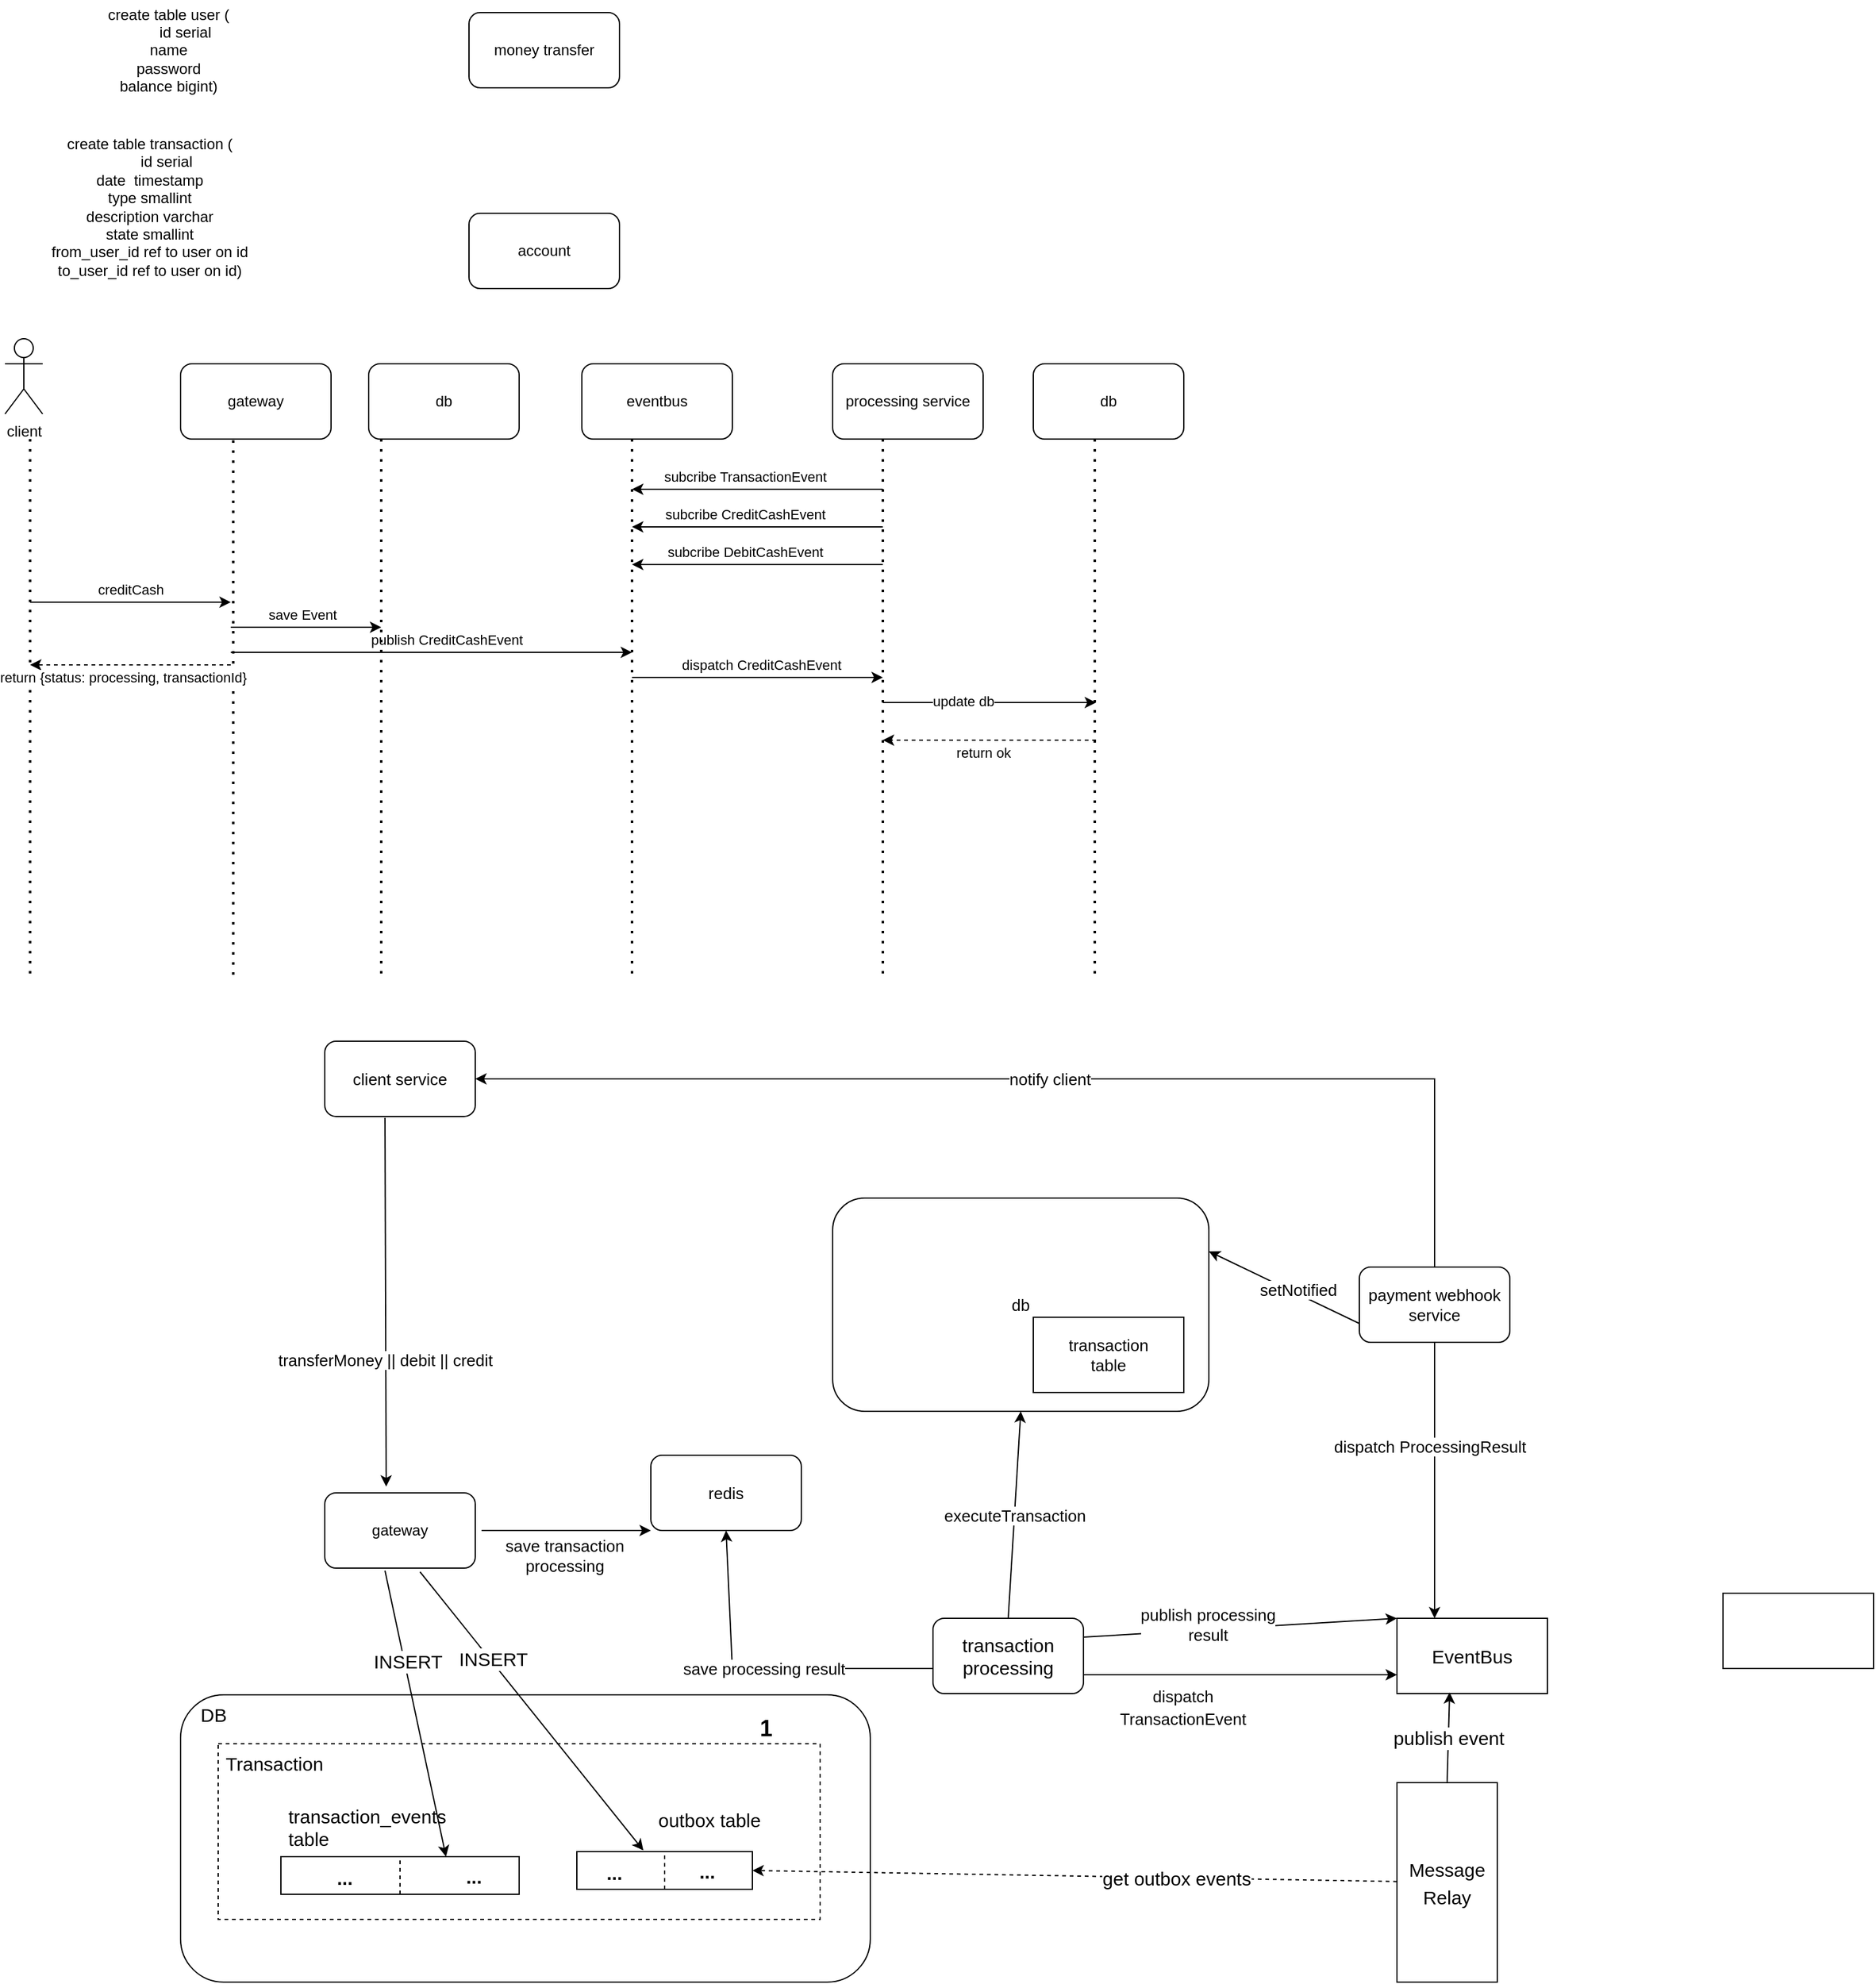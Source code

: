 <mxfile version="16.5.1" type="device"><diagram id="Ny0j_7OIse_7Pyj-j5qT" name="Page-1"><mxGraphModel dx="2523" dy="1018" grid="1" gridSize="10" guides="1" tooltips="1" connect="1" arrows="1" fold="1" page="1" pageScale="1" pageWidth="850" pageHeight="1100" math="0" shadow="0"><root><mxCell id="0"/><mxCell id="1" parent="0"/><mxCell id="0eGf3M9zm3jnsGIFB3CZ-1" value="money transfer" style="rounded=1;whiteSpace=wrap;html=1;" parent="1" vertex="1"><mxGeometry x="310" y="70" width="120" height="60" as="geometry"/></mxCell><mxCell id="q9Z8GddL3cWV4N32OUv5-2" value="account" style="rounded=1;whiteSpace=wrap;html=1;" parent="1" vertex="1"><mxGeometry x="310" y="230" width="120" height="60" as="geometry"/></mxCell><mxCell id="q9Z8GddL3cWV4N32OUv5-4" value="create table user (&lt;br&gt;&lt;span style=&quot;white-space: pre&quot;&gt;&#9;&lt;/span&gt;id serial &lt;br&gt;name&lt;br&gt;password&lt;br&gt;balance bigint)" style="text;html=1;align=center;verticalAlign=middle;resizable=0;points=[];autosize=1;strokeColor=none;fillColor=none;" parent="1" vertex="1"><mxGeometry x="15" y="60" width="110" height="80" as="geometry"/></mxCell><mxCell id="q9Z8GddL3cWV4N32OUv5-5" value="create table transaction (&lt;br&gt;&lt;span style=&quot;white-space: pre&quot;&gt;&#9;&lt;/span&gt;id serial &lt;br&gt;date&amp;nbsp; timestamp&lt;br&gt;type smallint&lt;br&gt;description varchar&lt;br&gt;state smallint&lt;br&gt;from_user_id ref to user on id&lt;br&gt;to_user_id ref to user on id)" style="text;html=1;align=center;verticalAlign=middle;resizable=0;points=[];autosize=1;strokeColor=none;fillColor=none;" parent="1" vertex="1"><mxGeometry x="-30" y="165" width="170" height="120" as="geometry"/></mxCell><mxCell id="LbMzOEHGYaAeYUExD_0x-1" value="gateway" style="rounded=1;whiteSpace=wrap;html=1;" vertex="1" parent="1"><mxGeometry x="80" y="350" width="120" height="60" as="geometry"/></mxCell><mxCell id="LbMzOEHGYaAeYUExD_0x-2" value="eventbus" style="rounded=1;whiteSpace=wrap;html=1;" vertex="1" parent="1"><mxGeometry x="400" y="350" width="120" height="60" as="geometry"/></mxCell><mxCell id="LbMzOEHGYaAeYUExD_0x-3" value="processing service" style="rounded=1;whiteSpace=wrap;html=1;" vertex="1" parent="1"><mxGeometry x="600" y="350" width="120" height="60" as="geometry"/></mxCell><mxCell id="LbMzOEHGYaAeYUExD_0x-4" value="" style="endArrow=none;dashed=1;html=1;dashPattern=1 3;strokeWidth=2;rounded=0;exitX=0.35;exitY=1.017;exitDx=0;exitDy=0;exitPerimeter=0;" edge="1" parent="1" source="LbMzOEHGYaAeYUExD_0x-1"><mxGeometry width="50" height="50" relative="1" as="geometry"><mxPoint x="190" y="360" as="sourcePoint"/><mxPoint x="122" y="842" as="targetPoint"/></mxGeometry></mxCell><mxCell id="LbMzOEHGYaAeYUExD_0x-5" value="" style="endArrow=none;dashed=1;html=1;dashPattern=1 3;strokeWidth=2;rounded=0;exitX=0.35;exitY=1.017;exitDx=0;exitDy=0;exitPerimeter=0;" edge="1" parent="1"><mxGeometry width="50" height="50" relative="1" as="geometry"><mxPoint x="440" y="410" as="sourcePoint"/><mxPoint x="440" y="840.98" as="targetPoint"/></mxGeometry></mxCell><mxCell id="LbMzOEHGYaAeYUExD_0x-6" value="" style="endArrow=none;dashed=1;html=1;dashPattern=1 3;strokeWidth=2;rounded=0;exitX=0.35;exitY=1.017;exitDx=0;exitDy=0;exitPerimeter=0;" edge="1" parent="1"><mxGeometry width="50" height="50" relative="1" as="geometry"><mxPoint x="640" y="410" as="sourcePoint"/><mxPoint x="640" y="840.98" as="targetPoint"/></mxGeometry></mxCell><mxCell id="LbMzOEHGYaAeYUExD_0x-7" value="" style="endArrow=classic;html=1;rounded=0;" edge="1" parent="1"><mxGeometry width="50" height="50" relative="1" as="geometry"><mxPoint x="640" y="450" as="sourcePoint"/><mxPoint x="440" y="450" as="targetPoint"/></mxGeometry></mxCell><mxCell id="LbMzOEHGYaAeYUExD_0x-8" value="subcribe TransactionEvent" style="edgeLabel;html=1;align=center;verticalAlign=middle;resizable=0;points=[];" vertex="1" connectable="0" parent="LbMzOEHGYaAeYUExD_0x-7"><mxGeometry x="0.56" y="-3" relative="1" as="geometry"><mxPoint x="46" y="-7" as="offset"/></mxGeometry></mxCell><mxCell id="LbMzOEHGYaAeYUExD_0x-9" value="db" style="rounded=1;whiteSpace=wrap;html=1;" vertex="1" parent="1"><mxGeometry x="760" y="350" width="120" height="60" as="geometry"/></mxCell><mxCell id="LbMzOEHGYaAeYUExD_0x-12" value="client" style="shape=umlActor;verticalLabelPosition=bottom;verticalAlign=top;html=1;outlineConnect=0;" vertex="1" parent="1"><mxGeometry x="-60" y="330" width="30" height="60" as="geometry"/></mxCell><mxCell id="LbMzOEHGYaAeYUExD_0x-14" value="" style="endArrow=none;dashed=1;html=1;dashPattern=1 3;strokeWidth=2;rounded=0;exitX=0.35;exitY=1.017;exitDx=0;exitDy=0;exitPerimeter=0;" edge="1" parent="1"><mxGeometry width="50" height="50" relative="1" as="geometry"><mxPoint x="-40" y="410" as="sourcePoint"/><mxPoint x="-40" y="840.98" as="targetPoint"/></mxGeometry></mxCell><mxCell id="LbMzOEHGYaAeYUExD_0x-16" value="" style="endArrow=classic;html=1;rounded=0;" edge="1" parent="1"><mxGeometry width="50" height="50" relative="1" as="geometry"><mxPoint x="-40" y="540" as="sourcePoint"/><mxPoint x="120" y="540" as="targetPoint"/></mxGeometry></mxCell><mxCell id="LbMzOEHGYaAeYUExD_0x-17" value="creditCash" style="edgeLabel;html=1;align=center;verticalAlign=middle;resizable=0;points=[];" vertex="1" connectable="0" parent="LbMzOEHGYaAeYUExD_0x-16"><mxGeometry x="0.15" y="-2" relative="1" as="geometry"><mxPoint x="-12" y="-12" as="offset"/></mxGeometry></mxCell><mxCell id="LbMzOEHGYaAeYUExD_0x-18" value="" style="endArrow=classic;html=1;rounded=0;" edge="1" parent="1"><mxGeometry width="50" height="50" relative="1" as="geometry"><mxPoint x="640" y="480" as="sourcePoint"/><mxPoint x="440" y="480" as="targetPoint"/></mxGeometry></mxCell><mxCell id="LbMzOEHGYaAeYUExD_0x-19" value="subcribe CreditCashEvent" style="edgeLabel;html=1;align=center;verticalAlign=middle;resizable=0;points=[];" vertex="1" connectable="0" parent="LbMzOEHGYaAeYUExD_0x-18"><mxGeometry x="0.56" y="-3" relative="1" as="geometry"><mxPoint x="46" y="-7" as="offset"/></mxGeometry></mxCell><mxCell id="LbMzOEHGYaAeYUExD_0x-21" value="" style="endArrow=classic;html=1;rounded=0;" edge="1" parent="1"><mxGeometry width="50" height="50" relative="1" as="geometry"><mxPoint x="640" y="510" as="sourcePoint"/><mxPoint x="440" y="510" as="targetPoint"/></mxGeometry></mxCell><mxCell id="LbMzOEHGYaAeYUExD_0x-22" value="subcribe DebitCashEvent" style="edgeLabel;html=1;align=center;verticalAlign=middle;resizable=0;points=[];" vertex="1" connectable="0" parent="LbMzOEHGYaAeYUExD_0x-21"><mxGeometry x="0.56" y="-3" relative="1" as="geometry"><mxPoint x="46" y="-7" as="offset"/></mxGeometry></mxCell><mxCell id="LbMzOEHGYaAeYUExD_0x-23" value="" style="endArrow=classic;html=1;rounded=0;" edge="1" parent="1"><mxGeometry width="50" height="50" relative="1" as="geometry"><mxPoint x="120" y="580" as="sourcePoint"/><mxPoint x="440" y="580" as="targetPoint"/></mxGeometry></mxCell><mxCell id="LbMzOEHGYaAeYUExD_0x-24" value="publish CreditCashEvent" style="edgeLabel;html=1;align=center;verticalAlign=middle;resizable=0;points=[];" vertex="1" connectable="0" parent="LbMzOEHGYaAeYUExD_0x-23"><mxGeometry x="0.15" y="-2" relative="1" as="geometry"><mxPoint x="-12" y="-12" as="offset"/></mxGeometry></mxCell><mxCell id="LbMzOEHGYaAeYUExD_0x-25" value="" style="endArrow=classic;html=1;rounded=0;" edge="1" parent="1"><mxGeometry width="50" height="50" relative="1" as="geometry"><mxPoint x="440" y="600" as="sourcePoint"/><mxPoint x="640" y="600" as="targetPoint"/></mxGeometry></mxCell><mxCell id="LbMzOEHGYaAeYUExD_0x-26" value="dispatch CreditCashEvent" style="edgeLabel;html=1;align=center;verticalAlign=middle;resizable=0;points=[];" vertex="1" connectable="0" parent="LbMzOEHGYaAeYUExD_0x-25"><mxGeometry x="0.15" y="-2" relative="1" as="geometry"><mxPoint x="-12" y="-12" as="offset"/></mxGeometry></mxCell><mxCell id="LbMzOEHGYaAeYUExD_0x-27" value="" style="endArrow=classic;html=1;rounded=0;" edge="1" parent="1"><mxGeometry width="50" height="50" relative="1" as="geometry"><mxPoint x="640" y="620" as="sourcePoint"/><mxPoint x="810" y="620" as="targetPoint"/></mxGeometry></mxCell><mxCell id="LbMzOEHGYaAeYUExD_0x-28" value="update db" style="edgeLabel;html=1;align=center;verticalAlign=middle;resizable=0;points=[];" vertex="1" connectable="0" parent="LbMzOEHGYaAeYUExD_0x-27"><mxGeometry x="-0.247" y="1" relative="1" as="geometry"><mxPoint as="offset"/></mxGeometry></mxCell><mxCell id="LbMzOEHGYaAeYUExD_0x-29" value="" style="endArrow=classic;html=1;rounded=0;dashed=1;" edge="1" parent="1"><mxGeometry width="50" height="50" relative="1" as="geometry"><mxPoint x="810" y="650" as="sourcePoint"/><mxPoint x="640" y="650" as="targetPoint"/></mxGeometry></mxCell><mxCell id="LbMzOEHGYaAeYUExD_0x-30" value="return ok" style="edgeLabel;html=1;align=center;verticalAlign=middle;resizable=0;points=[];" vertex="1" connectable="0" parent="LbMzOEHGYaAeYUExD_0x-29"><mxGeometry x="-0.247" y="1" relative="1" as="geometry"><mxPoint x="-26" y="9" as="offset"/></mxGeometry></mxCell><mxCell id="LbMzOEHGYaAeYUExD_0x-31" value="" style="endArrow=classic;html=1;rounded=0;dashed=1;" edge="1" parent="1"><mxGeometry width="50" height="50" relative="1" as="geometry"><mxPoint x="120" y="590" as="sourcePoint"/><mxPoint x="-40" y="590" as="targetPoint"/></mxGeometry></mxCell><mxCell id="LbMzOEHGYaAeYUExD_0x-32" value="return {status: processing, transactionId}" style="edgeLabel;html=1;align=center;verticalAlign=middle;resizable=0;points=[];" vertex="1" connectable="0" parent="LbMzOEHGYaAeYUExD_0x-31"><mxGeometry x="-0.247" y="1" relative="1" as="geometry"><mxPoint x="-26" y="9" as="offset"/></mxGeometry></mxCell><mxCell id="LbMzOEHGYaAeYUExD_0x-33" value="" style="endArrow=none;dashed=1;html=1;dashPattern=1 3;strokeWidth=2;rounded=0;exitX=0.35;exitY=1.017;exitDx=0;exitDy=0;exitPerimeter=0;" edge="1" parent="1"><mxGeometry width="50" height="50" relative="1" as="geometry"><mxPoint x="809" y="410" as="sourcePoint"/><mxPoint x="809" y="840.98" as="targetPoint"/></mxGeometry></mxCell><mxCell id="LbMzOEHGYaAeYUExD_0x-35" value="" style="endArrow=none;dashed=1;html=1;dashPattern=1 3;strokeWidth=2;rounded=0;exitX=0.35;exitY=1.017;exitDx=0;exitDy=0;exitPerimeter=0;" edge="1" parent="1"><mxGeometry width="50" height="50" relative="1" as="geometry"><mxPoint x="240" y="410" as="sourcePoint"/><mxPoint x="240" y="840.98" as="targetPoint"/></mxGeometry></mxCell><mxCell id="LbMzOEHGYaAeYUExD_0x-36" value="db" style="rounded=1;whiteSpace=wrap;html=1;" vertex="1" parent="1"><mxGeometry x="230" y="350" width="120" height="60" as="geometry"/></mxCell><mxCell id="LbMzOEHGYaAeYUExD_0x-38" value="" style="endArrow=classic;html=1;rounded=0;" edge="1" parent="1"><mxGeometry width="50" height="50" relative="1" as="geometry"><mxPoint x="120" y="560" as="sourcePoint"/><mxPoint x="240" y="560" as="targetPoint"/></mxGeometry></mxCell><mxCell id="LbMzOEHGYaAeYUExD_0x-39" value="save Event" style="edgeLabel;html=1;align=center;verticalAlign=middle;resizable=0;points=[];" vertex="1" connectable="0" parent="LbMzOEHGYaAeYUExD_0x-38"><mxGeometry x="0.15" y="-2" relative="1" as="geometry"><mxPoint x="-12" y="-12" as="offset"/></mxGeometry></mxCell><mxCell id="LbMzOEHGYaAeYUExD_0x-40" value="gateway" style="rounded=1;whiteSpace=wrap;html=1;" vertex="1" parent="1"><mxGeometry x="195" y="1250" width="120" height="60" as="geometry"/></mxCell><mxCell id="LbMzOEHGYaAeYUExD_0x-41" value="" style="endArrow=classic;html=1;rounded=0;entryX=0.408;entryY=-0.083;entryDx=0;entryDy=0;entryPerimeter=0;exitX=0.4;exitY=1.017;exitDx=0;exitDy=0;exitPerimeter=0;" edge="1" parent="1" source="LbMzOEHGYaAeYUExD_0x-96" target="LbMzOEHGYaAeYUExD_0x-40"><mxGeometry width="50" height="50" relative="1" as="geometry"><mxPoint x="320" y="1140" as="sourcePoint"/><mxPoint x="560" y="860" as="targetPoint"/></mxGeometry></mxCell><mxCell id="LbMzOEHGYaAeYUExD_0x-75" value="transferMoney || debit || credit" style="edgeLabel;html=1;align=center;verticalAlign=middle;resizable=0;points=[];fontSize=13;" vertex="1" connectable="0" parent="LbMzOEHGYaAeYUExD_0x-41"><mxGeometry x="0.314" y="-1" relative="1" as="geometry"><mxPoint as="offset"/></mxGeometry></mxCell><mxCell id="LbMzOEHGYaAeYUExD_0x-43" value="" style="rounded=1;whiteSpace=wrap;html=1;align=left;spacingBottom=155;" vertex="1" parent="1"><mxGeometry x="80" y="1411" width="550" height="229" as="geometry"/></mxCell><mxCell id="LbMzOEHGYaAeYUExD_0x-45" value="" style="rounded=0;whiteSpace=wrap;html=1;fontSize=15;dashed=1;" vertex="1" parent="1"><mxGeometry x="110" y="1450" width="480" height="140" as="geometry"/></mxCell><mxCell id="LbMzOEHGYaAeYUExD_0x-46" value="Transaction" style="text;strokeColor=none;fillColor=none;align=left;verticalAlign=middle;spacingLeft=4;spacingRight=4;overflow=hidden;points=[[0,0.5],[1,0.5]];portConstraint=eastwest;rotatable=0;dashed=1;fontSize=15;" vertex="1" parent="1"><mxGeometry x="110" y="1450" width="90" height="30" as="geometry"/></mxCell><mxCell id="LbMzOEHGYaAeYUExD_0x-47" value="DB" style="text;strokeColor=none;fillColor=none;align=left;verticalAlign=middle;spacingLeft=4;spacingRight=4;overflow=hidden;points=[[0,0.5],[1,0.5]];portConstraint=eastwest;rotatable=0;dashed=1;fontSize=15;" vertex="1" parent="1"><mxGeometry x="90" y="1411" width="90" height="30" as="geometry"/></mxCell><mxCell id="LbMzOEHGYaAeYUExD_0x-48" value="" style="rounded=0;whiteSpace=wrap;html=1;fontSize=15;" vertex="1" parent="1"><mxGeometry x="160" y="1540" width="190" height="30" as="geometry"/></mxCell><mxCell id="LbMzOEHGYaAeYUExD_0x-49" value="transaction_events&#10;table" style="text;strokeColor=none;fillColor=none;align=left;verticalAlign=middle;spacingLeft=4;spacingRight=4;overflow=hidden;points=[[0,0.5],[1,0.5]];portConstraint=eastwest;rotatable=0;fontSize=15;" vertex="1" parent="1"><mxGeometry x="160" y="1496" width="166" height="40" as="geometry"/></mxCell><mxCell id="LbMzOEHGYaAeYUExD_0x-50" value="" style="endArrow=none;html=1;rounded=0;dashed=1;fontSize=15;entryX=0.5;entryY=0;entryDx=0;entryDy=0;exitX=0.5;exitY=1;exitDx=0;exitDy=0;" edge="1" parent="1" source="LbMzOEHGYaAeYUExD_0x-48" target="LbMzOEHGYaAeYUExD_0x-48"><mxGeometry width="50" height="50" relative="1" as="geometry"><mxPoint x="510" y="1590" as="sourcePoint"/><mxPoint x="560" y="1540" as="targetPoint"/></mxGeometry></mxCell><mxCell id="LbMzOEHGYaAeYUExD_0x-52" value="..." style="text;strokeColor=none;fillColor=none;align=center;verticalAlign=middle;spacingLeft=4;spacingRight=4;overflow=hidden;points=[[0,0.5],[1,0.5]];portConstraint=eastwest;rotatable=0;fontSize=15;fontStyle=1" vertex="1" parent="1"><mxGeometry x="191" y="1546" width="40" height="20" as="geometry"/></mxCell><mxCell id="LbMzOEHGYaAeYUExD_0x-53" value="..." style="text;strokeColor=none;fillColor=none;align=center;verticalAlign=middle;spacingLeft=4;spacingRight=4;overflow=hidden;points=[[0,0.5],[1,0.5]];portConstraint=eastwest;rotatable=0;fontSize=15;fontStyle=1" vertex="1" parent="1"><mxGeometry x="294" y="1545" width="40" height="20" as="geometry"/></mxCell><mxCell id="LbMzOEHGYaAeYUExD_0x-54" value="" style="endArrow=classic;html=1;rounded=0;fontSize=15;exitX=0.4;exitY=1.033;exitDx=0;exitDy=0;exitPerimeter=0;entryX=0.693;entryY=0;entryDx=0;entryDy=0;entryPerimeter=0;" edge="1" parent="1" source="LbMzOEHGYaAeYUExD_0x-40" target="LbMzOEHGYaAeYUExD_0x-48"><mxGeometry width="50" height="50" relative="1" as="geometry"><mxPoint x="510" y="1590" as="sourcePoint"/><mxPoint x="560" y="1540" as="targetPoint"/></mxGeometry></mxCell><mxCell id="LbMzOEHGYaAeYUExD_0x-55" value="INSERT" style="edgeLabel;html=1;align=center;verticalAlign=middle;resizable=0;points=[];fontSize=15;" vertex="1" connectable="0" parent="LbMzOEHGYaAeYUExD_0x-54"><mxGeometry x="-0.369" y="2" relative="1" as="geometry"><mxPoint as="offset"/></mxGeometry></mxCell><mxCell id="LbMzOEHGYaAeYUExD_0x-56" value="" style="rounded=0;whiteSpace=wrap;html=1;fontSize=15;" vertex="1" parent="1"><mxGeometry x="396" y="1536" width="140" height="30" as="geometry"/></mxCell><mxCell id="LbMzOEHGYaAeYUExD_0x-57" value="outbox table" style="text;strokeColor=none;fillColor=none;align=left;verticalAlign=middle;spacingLeft=4;spacingRight=4;overflow=hidden;points=[[0,0.5],[1,0.5]];portConstraint=eastwest;rotatable=0;fontSize=15;" vertex="1" parent="1"><mxGeometry x="455" y="1490" width="95" height="40" as="geometry"/></mxCell><mxCell id="LbMzOEHGYaAeYUExD_0x-58" value="" style="endArrow=none;html=1;rounded=0;dashed=1;fontSize=15;entryX=0.5;entryY=0;entryDx=0;entryDy=0;exitX=0.5;exitY=1;exitDx=0;exitDy=0;" edge="1" parent="1" source="LbMzOEHGYaAeYUExD_0x-56" target="LbMzOEHGYaAeYUExD_0x-56"><mxGeometry width="50" height="50" relative="1" as="geometry"><mxPoint x="696" y="1586" as="sourcePoint"/><mxPoint x="746" y="1536" as="targetPoint"/></mxGeometry></mxCell><mxCell id="LbMzOEHGYaAeYUExD_0x-59" value="..." style="text;strokeColor=none;fillColor=none;align=center;verticalAlign=middle;spacingLeft=4;spacingRight=4;overflow=hidden;points=[[0,0.5],[1,0.5]];portConstraint=eastwest;rotatable=0;fontSize=15;fontStyle=1" vertex="1" parent="1"><mxGeometry x="406" y="1542" width="40" height="20" as="geometry"/></mxCell><mxCell id="LbMzOEHGYaAeYUExD_0x-60" value="..." style="text;strokeColor=none;fillColor=none;align=center;verticalAlign=middle;spacingLeft=4;spacingRight=4;overflow=hidden;points=[[0,0.5],[1,0.5]];portConstraint=eastwest;rotatable=0;fontSize=15;fontStyle=1" vertex="1" parent="1"><mxGeometry x="480" y="1541" width="40" height="20" as="geometry"/></mxCell><mxCell id="LbMzOEHGYaAeYUExD_0x-61" value="" style="endArrow=classic;html=1;rounded=0;fontSize=15;exitX=0.633;exitY=1.05;exitDx=0;exitDy=0;exitPerimeter=0;entryX=0.379;entryY=-0.033;entryDx=0;entryDy=0;entryPerimeter=0;" edge="1" parent="1" source="LbMzOEHGYaAeYUExD_0x-40" target="LbMzOEHGYaAeYUExD_0x-56"><mxGeometry width="50" height="50" relative="1" as="geometry"><mxPoint x="328" y="1321.98" as="sourcePoint"/><mxPoint x="317.02" y="1550" as="targetPoint"/></mxGeometry></mxCell><mxCell id="LbMzOEHGYaAeYUExD_0x-62" value="INSERT" style="edgeLabel;html=1;align=center;verticalAlign=middle;resizable=0;points=[];fontSize=15;" vertex="1" connectable="0" parent="LbMzOEHGYaAeYUExD_0x-61"><mxGeometry x="-0.369" y="2" relative="1" as="geometry"><mxPoint as="offset"/></mxGeometry></mxCell><mxCell id="LbMzOEHGYaAeYUExD_0x-63" value="1" style="text;strokeColor=none;fillColor=none;align=left;verticalAlign=top;spacingLeft=4;spacingRight=4;overflow=hidden;points=[[0,0.5],[1,0.5]];portConstraint=eastwest;rotatable=0;fontSize=18;fontStyle=1;horizontal=1;" vertex="1" parent="1"><mxGeometry x="536" y="1420" width="30" height="30" as="geometry"/></mxCell><mxCell id="LbMzOEHGYaAeYUExD_0x-64" value="&lt;font style=&quot;font-size: 15px&quot;&gt;Message&lt;br&gt;Relay&lt;/font&gt;" style="rounded=0;whiteSpace=wrap;html=1;fontSize=18;" vertex="1" parent="1"><mxGeometry x="1050" y="1481" width="80" height="159" as="geometry"/></mxCell><mxCell id="LbMzOEHGYaAeYUExD_0x-65" value="get outbox events" style="endArrow=classic;html=1;rounded=0;dashed=1;fontSize=15;entryX=1;entryY=0.5;entryDx=0;entryDy=0;" edge="1" parent="1" source="LbMzOEHGYaAeYUExD_0x-64" target="LbMzOEHGYaAeYUExD_0x-56"><mxGeometry x="-0.316" width="50" height="50" relative="1" as="geometry"><mxPoint x="510" y="1580" as="sourcePoint"/><mxPoint x="560" y="1530" as="targetPoint"/><Array as="points"/><mxPoint as="offset"/></mxGeometry></mxCell><mxCell id="LbMzOEHGYaAeYUExD_0x-66" value="EventBus" style="rounded=0;whiteSpace=wrap;html=1;fontSize=15;" vertex="1" parent="1"><mxGeometry x="1050" y="1350" width="120" height="60" as="geometry"/></mxCell><mxCell id="LbMzOEHGYaAeYUExD_0x-67" value="publish event" style="endArrow=classic;html=1;rounded=0;fontSize=15;entryX=0.35;entryY=0.983;entryDx=0;entryDy=0;entryPerimeter=0;exitX=0.5;exitY=0;exitDx=0;exitDy=0;" edge="1" parent="1" source="LbMzOEHGYaAeYUExD_0x-64" target="LbMzOEHGYaAeYUExD_0x-66"><mxGeometry width="50" height="50" relative="1" as="geometry"><mxPoint x="980" y="1500" as="sourcePoint"/><mxPoint x="560" y="1530" as="targetPoint"/></mxGeometry></mxCell><mxCell id="LbMzOEHGYaAeYUExD_0x-68" value="transaction processing" style="rounded=1;whiteSpace=wrap;html=1;fontSize=15;" vertex="1" parent="1"><mxGeometry x="680" y="1350" width="120" height="60" as="geometry"/></mxCell><mxCell id="LbMzOEHGYaAeYUExD_0x-69" value="" style="endArrow=classic;html=1;rounded=0;fontSize=15;entryX=0;entryY=0.75;entryDx=0;entryDy=0;exitX=1;exitY=0.75;exitDx=0;exitDy=0;" edge="1" parent="1" source="LbMzOEHGYaAeYUExD_0x-68" target="LbMzOEHGYaAeYUExD_0x-66"><mxGeometry width="50" height="50" relative="1" as="geometry"><mxPoint x="790" y="1400" as="sourcePoint"/><mxPoint x="880" y="1290" as="targetPoint"/></mxGeometry></mxCell><mxCell id="LbMzOEHGYaAeYUExD_0x-72" value="&lt;font style=&quot;font-size: 13px&quot;&gt;dispatch &lt;br&gt;TransactionEvent&lt;br&gt;&lt;/font&gt;" style="edgeLabel;html=1;align=center;verticalAlign=middle;resizable=0;points=[];fontSize=15;" vertex="1" connectable="0" parent="LbMzOEHGYaAeYUExD_0x-69"><mxGeometry x="-0.217" y="3" relative="1" as="geometry"><mxPoint x="-19" y="28" as="offset"/></mxGeometry></mxCell><mxCell id="LbMzOEHGYaAeYUExD_0x-73" value="db" style="rounded=1;whiteSpace=wrap;html=1;fontSize=13;" vertex="1" parent="1"><mxGeometry x="600" y="1015" width="300" height="170" as="geometry"/></mxCell><mxCell id="LbMzOEHGYaAeYUExD_0x-74" value="executeTransaction" style="endArrow=classic;html=1;rounded=0;fontSize=13;entryX=0.5;entryY=1;entryDx=0;entryDy=0;exitX=0.5;exitY=0;exitDx=0;exitDy=0;" edge="1" parent="1" source="LbMzOEHGYaAeYUExD_0x-68" target="LbMzOEHGYaAeYUExD_0x-73"><mxGeometry width="50" height="50" relative="1" as="geometry"><mxPoint x="510" y="1380" as="sourcePoint"/><mxPoint x="560" y="1330" as="targetPoint"/></mxGeometry></mxCell><mxCell id="LbMzOEHGYaAeYUExD_0x-76" value="redis" style="rounded=1;whiteSpace=wrap;html=1;fontSize=13;" vertex="1" parent="1"><mxGeometry x="455" y="1220" width="120" height="60" as="geometry"/></mxCell><mxCell id="LbMzOEHGYaAeYUExD_0x-77" value="" style="endArrow=classic;html=1;rounded=0;fontSize=13;entryX=0;entryY=1;entryDx=0;entryDy=0;" edge="1" parent="1" target="LbMzOEHGYaAeYUExD_0x-76"><mxGeometry width="50" height="50" relative="1" as="geometry"><mxPoint x="320" y="1280" as="sourcePoint"/><mxPoint x="560" y="1330" as="targetPoint"/></mxGeometry></mxCell><mxCell id="LbMzOEHGYaAeYUExD_0x-78" value="save transaction &lt;br&gt;processing" style="edgeLabel;html=1;align=center;verticalAlign=middle;resizable=0;points=[];fontSize=13;" vertex="1" connectable="0" parent="LbMzOEHGYaAeYUExD_0x-77"><mxGeometry x="0.255" y="4" relative="1" as="geometry"><mxPoint x="-19" y="24" as="offset"/></mxGeometry></mxCell><mxCell id="LbMzOEHGYaAeYUExD_0x-82" value="transaction&lt;br&gt;table" style="rounded=0;whiteSpace=wrap;html=1;fontSize=13;" vertex="1" parent="1"><mxGeometry x="760" y="1110" width="120" height="60" as="geometry"/></mxCell><mxCell id="LbMzOEHGYaAeYUExD_0x-87" value="" style="endArrow=classic;html=1;rounded=0;fontSize=13;exitX=1;exitY=0.25;exitDx=0;exitDy=0;entryX=0;entryY=0;entryDx=0;entryDy=0;" edge="1" parent="1" source="LbMzOEHGYaAeYUExD_0x-68" target="LbMzOEHGYaAeYUExD_0x-66"><mxGeometry width="50" height="50" relative="1" as="geometry"><mxPoint x="680.0" y="1472.02" as="sourcePoint"/><mxPoint x="915" y="1441" as="targetPoint"/></mxGeometry></mxCell><mxCell id="LbMzOEHGYaAeYUExD_0x-88" value="publish processing&lt;br&gt;result" style="edgeLabel;html=1;align=center;verticalAlign=middle;resizable=0;points=[];fontSize=13;" vertex="1" connectable="0" parent="LbMzOEHGYaAeYUExD_0x-87"><mxGeometry x="-0.21" y="4" relative="1" as="geometry"><mxPoint as="offset"/></mxGeometry></mxCell><mxCell id="LbMzOEHGYaAeYUExD_0x-89" value="payment webhook service" style="rounded=1;whiteSpace=wrap;html=1;fontSize=13;" vertex="1" parent="1"><mxGeometry x="1020" y="1070" width="120" height="60" as="geometry"/></mxCell><mxCell id="LbMzOEHGYaAeYUExD_0x-90" value="" style="endArrow=classic;html=1;rounded=0;fontSize=13;exitX=0.5;exitY=1;exitDx=0;exitDy=0;entryX=0.25;entryY=0;entryDx=0;entryDy=0;" edge="1" parent="1" source="LbMzOEHGYaAeYUExD_0x-89" target="LbMzOEHGYaAeYUExD_0x-66"><mxGeometry width="50" height="50" relative="1" as="geometry"><mxPoint x="850" y="1190" as="sourcePoint"/><mxPoint x="900" y="1140" as="targetPoint"/></mxGeometry></mxCell><mxCell id="LbMzOEHGYaAeYUExD_0x-91" value="dispatch ProcessingResult" style="edgeLabel;html=1;align=center;verticalAlign=middle;resizable=0;points=[];fontSize=13;" vertex="1" connectable="0" parent="LbMzOEHGYaAeYUExD_0x-90"><mxGeometry x="-0.247" y="-4" relative="1" as="geometry"><mxPoint as="offset"/></mxGeometry></mxCell><mxCell id="LbMzOEHGYaAeYUExD_0x-92" value="" style="endArrow=classic;html=1;rounded=0;fontSize=13;exitX=0;exitY=0.75;exitDx=0;exitDy=0;entryX=1;entryY=0.25;entryDx=0;entryDy=0;" edge="1" parent="1" source="LbMzOEHGYaAeYUExD_0x-89" target="LbMzOEHGYaAeYUExD_0x-73"><mxGeometry width="50" height="50" relative="1" as="geometry"><mxPoint x="850" y="1190" as="sourcePoint"/><mxPoint x="910" y="1140" as="targetPoint"/></mxGeometry></mxCell><mxCell id="LbMzOEHGYaAeYUExD_0x-93" value="setNotified" style="edgeLabel;html=1;align=center;verticalAlign=middle;resizable=0;points=[];fontSize=13;" vertex="1" connectable="0" parent="LbMzOEHGYaAeYUExD_0x-92"><mxGeometry x="-0.157" y="-3" relative="1" as="geometry"><mxPoint as="offset"/></mxGeometry></mxCell><mxCell id="LbMzOEHGYaAeYUExD_0x-95" value="notify client" style="endArrow=classic;html=1;rounded=0;fontSize=13;exitX=0.5;exitY=0;exitDx=0;exitDy=0;" edge="1" parent="1" source="LbMzOEHGYaAeYUExD_0x-89" target="LbMzOEHGYaAeYUExD_0x-96"><mxGeometry width="50" height="50" relative="1" as="geometry"><mxPoint x="810" y="1070" as="sourcePoint"/><mxPoint x="550" y="1070" as="targetPoint"/><Array as="points"><mxPoint x="1080" y="920"/></Array></mxGeometry></mxCell><mxCell id="LbMzOEHGYaAeYUExD_0x-96" value="client service" style="rounded=1;whiteSpace=wrap;html=1;fontSize=13;" vertex="1" parent="1"><mxGeometry x="195" y="890" width="120" height="60" as="geometry"/></mxCell><mxCell id="LbMzOEHGYaAeYUExD_0x-97" value="save processing result" style="endArrow=classic;html=1;rounded=0;fontSize=13;entryX=0.5;entryY=1;entryDx=0;entryDy=0;" edge="1" parent="1" target="LbMzOEHGYaAeYUExD_0x-76"><mxGeometry width="50" height="50" relative="1" as="geometry"><mxPoint x="680" y="1390" as="sourcePoint"/><mxPoint x="575" y="1280" as="targetPoint"/><Array as="points"><mxPoint x="520" y="1390"/></Array></mxGeometry></mxCell><mxCell id="LbMzOEHGYaAeYUExD_0x-98" value="" style="rounded=0;whiteSpace=wrap;html=1;fontSize=13;" vertex="1" parent="1"><mxGeometry x="1310" y="1330" width="120" height="60" as="geometry"/></mxCell></root></mxGraphModel></diagram></mxfile>